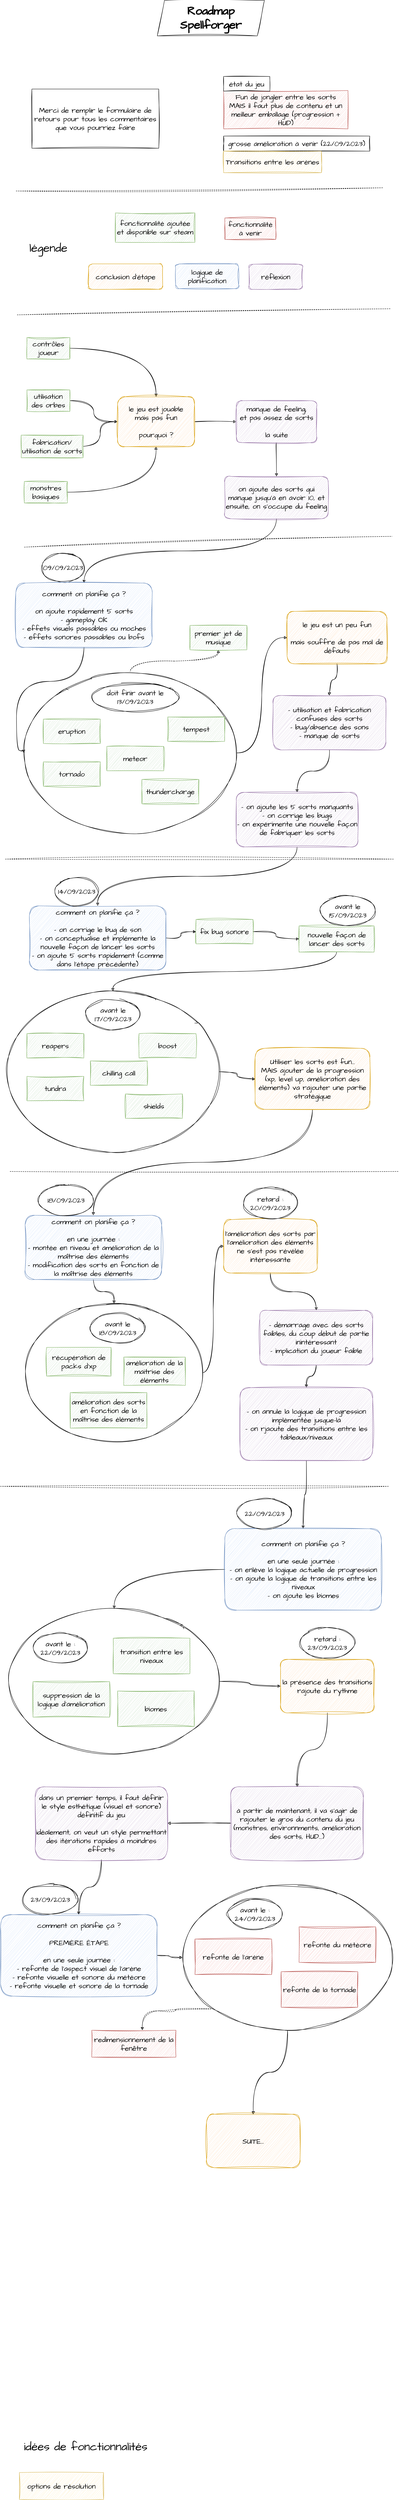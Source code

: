 <mxfile version="21.6.8" type="device">
  <diagram name="Page-1" id="iw9HBjLqABTfdSqXGwMk">
    <mxGraphModel dx="5110" dy="2993" grid="0" gridSize="10" guides="1" tooltips="1" connect="1" arrows="1" fold="1" page="1" pageScale="1" pageWidth="1169" pageHeight="827" background="none" math="0" shadow="0">
      <root>
        <mxCell id="0" />
        <mxCell id="1" parent="0" />
        <mxCell id="gGiwMx9QiMazWThnVali-4" style="edgeStyle=orthogonalEdgeStyle;sketch=1;hachureGap=4;jiggle=2;curveFitting=1;orthogonalLoop=1;jettySize=auto;html=1;fontFamily=Architects Daughter;fontSource=https%3A%2F%2Ffonts.googleapis.com%2Fcss%3Ffamily%3DArchitects%2BDaughter;fontSize=16;curved=1;" edge="1" parent="1" source="prTSOB0Ut9Qwy-XwtZUk-18" target="gGiwMx9QiMazWThnVali-2">
          <mxGeometry relative="1" as="geometry" />
        </mxCell>
        <mxCell id="prTSOB0Ut9Qwy-XwtZUk-18" value="" style="ellipse;whiteSpace=wrap;html=1;sketch=1;hachureGap=4;jiggle=2;curveFitting=1;fontFamily=Architects Daughter;fontSource=https%3A%2F%2Ffonts.googleapis.com%2Fcss%3Ffamily%3DArchitects%2BDaughter;fontSize=20;" parent="1" vertex="1">
          <mxGeometry x="49" y="4518" width="587" height="405" as="geometry" />
        </mxCell>
        <mxCell id="t03bDn6xGk0svH1o40CN-93" style="edgeStyle=orthogonalEdgeStyle;sketch=1;hachureGap=4;jiggle=2;curveFitting=1;orthogonalLoop=1;jettySize=auto;html=1;fontFamily=Architects Daughter;fontSource=https%3A%2F%2Ffonts.googleapis.com%2Fcss%3Ffamily%3DArchitects%2BDaughter;fontSize=16;curved=1;dashed=1;" parent="1" source="t03bDn6xGk0svH1o40CN-61" target="t03bDn6xGk0svH1o40CN-92" edge="1">
          <mxGeometry relative="1" as="geometry" />
        </mxCell>
        <mxCell id="4Mnw6en9qDmpaSsgo7LY-3" style="edgeStyle=orthogonalEdgeStyle;sketch=1;hachureGap=4;jiggle=2;curveFitting=1;orthogonalLoop=1;jettySize=auto;html=1;exitX=1;exitY=0.5;exitDx=0;exitDy=0;entryX=0;entryY=0.5;entryDx=0;entryDy=0;fontFamily=Architects Daughter;fontSource=https%3A%2F%2Ffonts.googleapis.com%2Fcss%3Ffamily%3DArchitects%2BDaughter;fontSize=16;curved=1;" parent="1" source="t03bDn6xGk0svH1o40CN-61" target="t03bDn6xGk0svH1o40CN-59" edge="1">
          <mxGeometry relative="1" as="geometry" />
        </mxCell>
        <mxCell id="t03bDn6xGk0svH1o40CN-61" value="" style="ellipse;whiteSpace=wrap;html=1;sketch=1;hachureGap=4;jiggle=2;curveFitting=1;fontFamily=Architects Daughter;fontSource=https%3A%2F%2Ffonts.googleapis.com%2Fcss%3Ffamily%3DArchitects%2BDaughter;fontSize=20;" parent="1" vertex="1">
          <mxGeometry x="90" y="1910" width="594" height="448" as="geometry" />
        </mxCell>
        <mxCell id="t03bDn6xGk0svH1o40CN-21" style="edgeStyle=orthogonalEdgeStyle;sketch=1;hachureGap=4;jiggle=2;curveFitting=1;orthogonalLoop=1;jettySize=auto;html=1;exitX=1;exitY=0.5;exitDx=0;exitDy=0;fontFamily=Architects Daughter;fontSource=https%3A%2F%2Ffonts.googleapis.com%2Fcss%3Ffamily%3DArchitects%2BDaughter;fontSize=16;curved=1;" parent="1" source="t03bDn6xGk0svH1o40CN-8" target="t03bDn6xGk0svH1o40CN-19" edge="1">
          <mxGeometry relative="1" as="geometry" />
        </mxCell>
        <mxCell id="t03bDn6xGk0svH1o40CN-8" value="contrôles joueur" style="rounded=0;whiteSpace=wrap;html=1;sketch=1;hachureGap=4;jiggle=2;curveFitting=1;fontFamily=Architects Daughter;fontSource=https%3A%2F%2Ffonts.googleapis.com%2Fcss%3Ffamily%3DArchitects%2BDaughter;fontSize=20;fillColor=#d5e8d4;strokeColor=#82b366;" parent="1" vertex="1">
          <mxGeometry x="99" y="977" width="120" height="60" as="geometry" />
        </mxCell>
        <mxCell id="t03bDn6xGk0svH1o40CN-20" style="edgeStyle=orthogonalEdgeStyle;sketch=1;hachureGap=4;jiggle=2;curveFitting=1;orthogonalLoop=1;jettySize=auto;html=1;exitX=1;exitY=0.5;exitDx=0;exitDy=0;fontFamily=Architects Daughter;fontSource=https%3A%2F%2Ffonts.googleapis.com%2Fcss%3Ffamily%3DArchitects%2BDaughter;fontSize=16;curved=1;" parent="1" source="t03bDn6xGk0svH1o40CN-9" target="t03bDn6xGk0svH1o40CN-19" edge="1">
          <mxGeometry relative="1" as="geometry" />
        </mxCell>
        <mxCell id="t03bDn6xGk0svH1o40CN-9" value="utilisation des orbes" style="rounded=0;whiteSpace=wrap;html=1;sketch=1;hachureGap=4;jiggle=2;curveFitting=1;fontFamily=Architects Daughter;fontSource=https%3A%2F%2Ffonts.googleapis.com%2Fcss%3Ffamily%3DArchitects%2BDaughter;fontSize=20;fillColor=#d5e8d4;strokeColor=#82b366;" parent="1" vertex="1">
          <mxGeometry x="99" y="1123" width="120" height="60" as="geometry" />
        </mxCell>
        <mxCell id="t03bDn6xGk0svH1o40CN-22" style="edgeStyle=orthogonalEdgeStyle;sketch=1;hachureGap=4;jiggle=2;curveFitting=1;orthogonalLoop=1;jettySize=auto;html=1;exitX=1;exitY=0.5;exitDx=0;exitDy=0;fontFamily=Architects Daughter;fontSource=https%3A%2F%2Ffonts.googleapis.com%2Fcss%3Ffamily%3DArchitects%2BDaughter;fontSize=16;curved=1;" parent="1" source="t03bDn6xGk0svH1o40CN-10" target="t03bDn6xGk0svH1o40CN-19" edge="1">
          <mxGeometry relative="1" as="geometry" />
        </mxCell>
        <mxCell id="t03bDn6xGk0svH1o40CN-10" value="fabrication/&lt;br&gt;utilisation de sorts" style="rounded=0;whiteSpace=wrap;html=1;sketch=1;hachureGap=4;jiggle=2;curveFitting=1;fontFamily=Architects Daughter;fontSource=https%3A%2F%2Ffonts.googleapis.com%2Fcss%3Ffamily%3DArchitects%2BDaughter;fontSize=20;fillColor=#d5e8d4;strokeColor=#82b366;" parent="1" vertex="1">
          <mxGeometry x="83" y="1249" width="173" height="63" as="geometry" />
        </mxCell>
        <mxCell id="t03bDn6xGk0svH1o40CN-23" style="edgeStyle=orthogonalEdgeStyle;sketch=1;hachureGap=4;jiggle=2;curveFitting=1;orthogonalLoop=1;jettySize=auto;html=1;exitX=1;exitY=0.5;exitDx=0;exitDy=0;fontFamily=Architects Daughter;fontSource=https%3A%2F%2Ffonts.googleapis.com%2Fcss%3Ffamily%3DArchitects%2BDaughter;fontSize=16;curved=1;" parent="1" source="t03bDn6xGk0svH1o40CN-11" target="t03bDn6xGk0svH1o40CN-19" edge="1">
          <mxGeometry relative="1" as="geometry" />
        </mxCell>
        <mxCell id="t03bDn6xGk0svH1o40CN-11" value="monstres basiques" style="rounded=0;whiteSpace=wrap;html=1;sketch=1;hachureGap=4;jiggle=2;curveFitting=1;fontFamily=Architects Daughter;fontSource=https%3A%2F%2Ffonts.googleapis.com%2Fcss%3Ffamily%3DArchitects%2BDaughter;fontSize=20;fillColor=#d5e8d4;strokeColor=#82b366;" parent="1" vertex="1">
          <mxGeometry x="92" y="1378" width="120" height="60" as="geometry" />
        </mxCell>
        <mxCell id="t03bDn6xGk0svH1o40CN-26" style="edgeStyle=orthogonalEdgeStyle;sketch=1;hachureGap=4;jiggle=2;curveFitting=1;orthogonalLoop=1;jettySize=auto;html=1;exitX=1;exitY=0.5;exitDx=0;exitDy=0;fontFamily=Architects Daughter;fontSource=https%3A%2F%2Ffonts.googleapis.com%2Fcss%3Ffamily%3DArchitects%2BDaughter;fontSize=16;curved=1;" parent="1" source="t03bDn6xGk0svH1o40CN-19" target="t03bDn6xGk0svH1o40CN-68" edge="1">
          <mxGeometry relative="1" as="geometry">
            <mxPoint x="660.0" y="1209.526" as="targetPoint" />
          </mxGeometry>
        </mxCell>
        <mxCell id="t03bDn6xGk0svH1o40CN-19" value="le jeu est jouable&lt;br&gt;mais pas fun&lt;br&gt;&lt;br&gt;pourquoi ?" style="rounded=1;whiteSpace=wrap;html=1;sketch=1;hachureGap=4;jiggle=2;curveFitting=1;fontFamily=Architects Daughter;fontSource=https%3A%2F%2Ffonts.googleapis.com%2Fcss%3Ffamily%3DArchitects%2BDaughter;fontSize=20;fillColor=#ffe6cc;strokeColor=#d79b00;" parent="1" vertex="1">
          <mxGeometry x="352" y="1142" width="215" height="139" as="geometry" />
        </mxCell>
        <mxCell id="t03bDn6xGk0svH1o40CN-29" style="edgeStyle=orthogonalEdgeStyle;sketch=1;hachureGap=4;jiggle=2;curveFitting=1;orthogonalLoop=1;jettySize=auto;html=1;fontFamily=Architects Daughter;fontSource=https%3A%2F%2Ffonts.googleapis.com%2Fcss%3Ffamily%3DArchitects%2BDaughter;fontSize=16;curved=1;" parent="1" source="t03bDn6xGk0svH1o40CN-68" target="t03bDn6xGk0svH1o40CN-73" edge="1">
          <mxGeometry relative="1" as="geometry">
            <mxPoint x="777.5" y="1271" as="sourcePoint" />
            <mxPoint x="795.5" y="1370" as="targetPoint" />
          </mxGeometry>
        </mxCell>
        <mxCell id="t03bDn6xGk0svH1o40CN-34" style="edgeStyle=orthogonalEdgeStyle;sketch=1;hachureGap=4;jiggle=2;curveFitting=1;orthogonalLoop=1;jettySize=auto;html=1;exitX=0.5;exitY=1;exitDx=0;exitDy=0;fontFamily=Architects Daughter;fontSource=https%3A%2F%2Ffonts.googleapis.com%2Fcss%3Ffamily%3DArchitects%2BDaughter;fontSize=16;curved=1;" parent="1" source="t03bDn6xGk0svH1o40CN-73" target="t03bDn6xGk0svH1o40CN-74" edge="1">
          <mxGeometry relative="1" as="geometry">
            <mxPoint x="795.5" y="1493" as="sourcePoint" />
            <mxPoint x="275" y="1648" as="targetPoint" />
          </mxGeometry>
        </mxCell>
        <mxCell id="t03bDn6xGk0svH1o40CN-31" value="Roadmap&lt;br style=&quot;font-size: 32px;&quot;&gt;Spellforger" style="shape=parallelogram;perimeter=parallelogramPerimeter;whiteSpace=wrap;html=1;fixedSize=1;sketch=1;hachureGap=4;jiggle=2;curveFitting=1;fontFamily=Architects Daughter;fontSource=https%3A%2F%2Ffonts.googleapis.com%2Fcss%3Ffamily%3DArchitects%2BDaughter;fontSize=32;fontStyle=1" parent="1" vertex="1">
          <mxGeometry x="463" y="38" width="299" height="99" as="geometry" />
        </mxCell>
        <mxCell id="t03bDn6xGk0svH1o40CN-32" value="" style="endArrow=none;dashed=1;html=1;rounded=0;sketch=1;hachureGap=4;jiggle=2;curveFitting=1;fontFamily=Architects Daughter;fontSource=https%3A%2F%2Ffonts.googleapis.com%2Fcss%3Ffamily%3DArchitects%2BDaughter;fontSize=16;" parent="1" edge="1">
          <mxGeometry width="50" height="50" relative="1" as="geometry">
            <mxPoint x="92" y="1561" as="sourcePoint" />
            <mxPoint x="1118" y="1531" as="targetPoint" />
          </mxGeometry>
        </mxCell>
        <mxCell id="t03bDn6xGk0svH1o40CN-35" value="meteor" style="rounded=0;whiteSpace=wrap;html=1;sketch=1;hachureGap=4;jiggle=2;curveFitting=1;fontFamily=Architects Daughter;fontSource=https%3A%2F%2Ffonts.googleapis.com%2Fcss%3Ffamily%3DArchitects%2BDaughter;fontSize=20;fillColor=#d5e8d4;strokeColor=#82b366;" parent="1" vertex="1">
          <mxGeometry x="322" y="2116" width="159" height="68" as="geometry" />
        </mxCell>
        <mxCell id="t03bDn6xGk0svH1o40CN-37" value="eruption" style="rounded=0;whiteSpace=wrap;html=1;sketch=1;hachureGap=4;jiggle=2;curveFitting=1;fontFamily=Architects Daughter;fontSource=https%3A%2F%2Ffonts.googleapis.com%2Fcss%3Ffamily%3DArchitects%2BDaughter;fontSize=20;fillColor=#d5e8d4;strokeColor=#82b366;" parent="1" vertex="1">
          <mxGeometry x="145" y="2040" width="159" height="68" as="geometry" />
        </mxCell>
        <mxCell id="t03bDn6xGk0svH1o40CN-42" value="tornado" style="rounded=0;whiteSpace=wrap;html=1;sketch=1;hachureGap=4;jiggle=2;curveFitting=1;fontFamily=Architects Daughter;fontSource=https%3A%2F%2Ffonts.googleapis.com%2Fcss%3Ffamily%3DArchitects%2BDaughter;fontSize=20;fillColor=#d5e8d4;strokeColor=#82b366;" parent="1" vertex="1">
          <mxGeometry x="145" y="2159" width="159" height="68" as="geometry" />
        </mxCell>
        <mxCell id="t03bDn6xGk0svH1o40CN-47" value="tempest" style="rounded=0;whiteSpace=wrap;html=1;sketch=1;hachureGap=4;jiggle=2;curveFitting=1;fontFamily=Architects Daughter;fontSource=https%3A%2F%2Ffonts.googleapis.com%2Fcss%3Ffamily%3DArchitects%2BDaughter;fontSize=20;fillColor=#d5e8d4;strokeColor=#82b366;" parent="1" vertex="1">
          <mxGeometry x="492" y="2034" width="159" height="68" as="geometry" />
        </mxCell>
        <mxCell id="t03bDn6xGk0svH1o40CN-50" value="thundercharge" style="rounded=0;whiteSpace=wrap;html=1;sketch=1;hachureGap=4;jiggle=2;curveFitting=1;fontFamily=Architects Daughter;fontSource=https%3A%2F%2Ffonts.googleapis.com%2Fcss%3Ffamily%3DArchitects%2BDaughter;fontSize=20;fillColor=#d5e8d4;strokeColor=#82b366;" parent="1" vertex="1">
          <mxGeometry x="420" y="2208" width="159" height="68" as="geometry" />
        </mxCell>
        <mxCell id="t03bDn6xGk0svH1o40CN-57" value="09/09/2023" style="ellipse;whiteSpace=wrap;html=1;sketch=1;hachureGap=4;jiggle=2;curveFitting=1;fontFamily=Architects Daughter;fontSource=https%3A%2F%2Ffonts.googleapis.com%2Fcss%3Ffamily%3DArchitects%2BDaughter;fontSize=20;" parent="1" vertex="1">
          <mxGeometry x="140" y="1578" width="120" height="80" as="geometry" />
        </mxCell>
        <mxCell id="t03bDn6xGk0svH1o40CN-58" value="doit finir avant le&lt;br&gt;13/09/2023" style="ellipse;whiteSpace=wrap;html=1;sketch=1;hachureGap=4;jiggle=2;curveFitting=1;fontFamily=Architects Daughter;fontSource=https%3A%2F%2Ffonts.googleapis.com%2Fcss%3Ffamily%3DArchitects%2BDaughter;fontSize=20;" parent="1" vertex="1">
          <mxGeometry x="280" y="1939" width="243" height="80" as="geometry" />
        </mxCell>
        <mxCell id="4Mnw6en9qDmpaSsgo7LY-2" style="edgeStyle=orthogonalEdgeStyle;sketch=1;hachureGap=4;jiggle=2;curveFitting=1;orthogonalLoop=1;jettySize=auto;html=1;exitX=0.5;exitY=1;exitDx=0;exitDy=0;fontFamily=Architects Daughter;fontSource=https%3A%2F%2Ffonts.googleapis.com%2Fcss%3Ffamily%3DArchitects%2BDaughter;fontSize=16;curved=1;" parent="1" source="t03bDn6xGk0svH1o40CN-59" target="4Mnw6en9qDmpaSsgo7LY-1" edge="1">
          <mxGeometry relative="1" as="geometry" />
        </mxCell>
        <mxCell id="t03bDn6xGk0svH1o40CN-59" value="le jeu est un peu fun&lt;br&gt;&lt;br&gt;mais souffre de pas mal de défauts" style="rounded=1;whiteSpace=wrap;html=1;sketch=1;hachureGap=4;jiggle=2;curveFitting=1;fontFamily=Architects Daughter;fontSource=https%3A%2F%2Ffonts.googleapis.com%2Fcss%3Ffamily%3DArchitects%2BDaughter;fontSize=20;fillColor=#ffe6cc;strokeColor=#d79b00;" parent="1" vertex="1">
          <mxGeometry x="825" y="1740" width="279" height="146" as="geometry" />
        </mxCell>
        <mxCell id="t03bDn6xGk0svH1o40CN-66" value="fonctionnalité ajoutée et disponible sur steam" style="rounded=0;whiteSpace=wrap;html=1;sketch=1;hachureGap=4;jiggle=2;curveFitting=1;fontFamily=Architects Daughter;fontSource=https%3A%2F%2Ffonts.googleapis.com%2Fcss%3Ffamily%3DArchitects%2BDaughter;fontSize=20;fillColor=#d5e8d4;strokeColor=#82b366;" parent="1" vertex="1">
          <mxGeometry x="346" y="630" width="222" height="82" as="geometry" />
        </mxCell>
        <mxCell id="t03bDn6xGk0svH1o40CN-67" value="fonctionnalité&lt;br&gt;à venir" style="rounded=0;whiteSpace=wrap;html=1;sketch=1;hachureGap=4;jiggle=2;curveFitting=1;fontFamily=Architects Daughter;fontSource=https%3A%2F%2Ffonts.googleapis.com%2Fcss%3Ffamily%3DArchitects%2BDaughter;fontSize=20;fillColor=#f8cecc;strokeColor=#b85450;" parent="1" vertex="1">
          <mxGeometry x="651.5" y="644" width="142" height="60" as="geometry" />
        </mxCell>
        <mxCell id="t03bDn6xGk0svH1o40CN-68" value="manque de feeling,&lt;br&gt;et pas assez de sorts&lt;br&gt;&lt;br&gt;la suite" style="rounded=1;whiteSpace=wrap;html=1;sketch=1;hachureGap=4;jiggle=2;curveFitting=1;fontFamily=Architects Daughter;fontSource=https%3A%2F%2Ffonts.googleapis.com%2Fcss%3Ffamily%3DArchitects%2BDaughter;fontSize=20;fillColor=#e1d5e7;strokeColor=#9673a6;" parent="1" vertex="1">
          <mxGeometry x="683.5" y="1153" width="224" height="117" as="geometry" />
        </mxCell>
        <mxCell id="t03bDn6xGk0svH1o40CN-73" value="on ajoute des sorts qui manque jusqu&#39;à en avoir 10, et ensuite, on s&#39;occupe du feeling" style="rounded=1;whiteSpace=wrap;html=1;sketch=1;hachureGap=4;jiggle=2;curveFitting=1;fontFamily=Architects Daughter;fontSource=https%3A%2F%2Ffonts.googleapis.com%2Fcss%3Ffamily%3DArchitects%2BDaughter;fontSize=20;fillColor=#e1d5e7;strokeColor=#9673a6;" parent="1" vertex="1">
          <mxGeometry x="651" y="1364" width="289" height="118" as="geometry" />
        </mxCell>
        <mxCell id="t03bDn6xGk0svH1o40CN-81" style="edgeStyle=orthogonalEdgeStyle;sketch=1;hachureGap=4;jiggle=2;curveFitting=1;orthogonalLoop=1;jettySize=auto;html=1;entryX=0;entryY=0.5;entryDx=0;entryDy=0;fontFamily=Architects Daughter;fontSource=https%3A%2F%2Ffonts.googleapis.com%2Fcss%3Ffamily%3DArchitects%2BDaughter;fontSize=16;curved=1;" parent="1" source="t03bDn6xGk0svH1o40CN-74" target="t03bDn6xGk0svH1o40CN-61" edge="1">
          <mxGeometry relative="1" as="geometry">
            <Array as="points">
              <mxPoint x="259" y="1935" />
              <mxPoint x="70" y="1935" />
              <mxPoint x="70" y="2128" />
              <mxPoint x="90" y="2128" />
            </Array>
          </mxGeometry>
        </mxCell>
        <mxCell id="t03bDn6xGk0svH1o40CN-74" value="comment on planifie ça ?&lt;br&gt;&lt;br&gt;on ajoute rapidement 5 sorts&lt;br&gt;- gameplay OK&lt;br&gt;- effets visuels passables ou moches&lt;br&gt;- effets sonores passables ou bofs" style="rounded=1;whiteSpace=wrap;html=1;sketch=1;hachureGap=4;jiggle=2;curveFitting=1;fontFamily=Architects Daughter;fontSource=https%3A%2F%2Ffonts.googleapis.com%2Fcss%3Ffamily%3DArchitects%2BDaughter;fontSize=20;fillColor=#dae8fc;strokeColor=#6c8ebf;" parent="1" vertex="1">
          <mxGeometry x="68" y="1661" width="381" height="179" as="geometry" />
        </mxCell>
        <mxCell id="t03bDn6xGk0svH1o40CN-77" value="conclusion d&#39;étape" style="rounded=1;whiteSpace=wrap;html=1;sketch=1;hachureGap=4;jiggle=2;curveFitting=1;fontFamily=Architects Daughter;fontSource=https%3A%2F%2Ffonts.googleapis.com%2Fcss%3Ffamily%3DArchitects%2BDaughter;fontSize=20;fillColor=#ffe6cc;strokeColor=#d79b00;" parent="1" vertex="1">
          <mxGeometry x="271" y="772" width="207" height="71" as="geometry" />
        </mxCell>
        <mxCell id="t03bDn6xGk0svH1o40CN-78" value="logique de planification" style="rounded=1;whiteSpace=wrap;html=1;sketch=1;hachureGap=4;jiggle=2;curveFitting=1;fontFamily=Architects Daughter;fontSource=https%3A%2F%2Ffonts.googleapis.com%2Fcss%3Ffamily%3DArchitects%2BDaughter;fontSize=20;fillColor=#dae8fc;strokeColor=#6c8ebf;" parent="1" vertex="1">
          <mxGeometry x="514" y="772" width="176" height="69" as="geometry" />
        </mxCell>
        <mxCell id="t03bDn6xGk0svH1o40CN-83" value="réflexion" style="rounded=1;whiteSpace=wrap;html=1;sketch=1;hachureGap=4;jiggle=2;curveFitting=1;fontFamily=Architects Daughter;fontSource=https%3A%2F%2Ffonts.googleapis.com%2Fcss%3Ffamily%3DArchitects%2BDaughter;fontSize=20;fillColor=#e1d5e7;strokeColor=#9673a6;" parent="1" vertex="1">
          <mxGeometry x="719" y="773" width="149" height="70" as="geometry" />
        </mxCell>
        <mxCell id="t03bDn6xGk0svH1o40CN-84" value="" style="endArrow=none;dashed=1;html=1;rounded=0;sketch=1;hachureGap=4;jiggle=2;curveFitting=1;fontFamily=Architects Daughter;fontSource=https%3A%2F%2Ffonts.googleapis.com%2Fcss%3Ffamily%3DArchitects%2BDaughter;fontSize=16;" parent="1" edge="1">
          <mxGeometry width="50" height="50" relative="1" as="geometry">
            <mxPoint x="69" y="569" as="sourcePoint" />
            <mxPoint x="1094" y="560" as="targetPoint" />
          </mxGeometry>
        </mxCell>
        <mxCell id="t03bDn6xGk0svH1o40CN-85" value="" style="endArrow=none;dashed=1;html=1;rounded=0;sketch=1;hachureGap=4;jiggle=2;curveFitting=1;fontFamily=Architects Daughter;fontSource=https%3A%2F%2Ffonts.googleapis.com%2Fcss%3Ffamily%3DArchitects%2BDaughter;fontSize=16;" parent="1" edge="1">
          <mxGeometry width="50" height="50" relative="1" as="geometry">
            <mxPoint x="39" y="2430" as="sourcePoint" />
            <mxPoint x="1122" y="2430" as="targetPoint" />
          </mxGeometry>
        </mxCell>
        <mxCell id="t03bDn6xGk0svH1o40CN-86" value="" style="endArrow=none;dashed=1;html=1;rounded=0;sketch=1;hachureGap=4;jiggle=2;curveFitting=1;fontFamily=Architects Daughter;fontSource=https%3A%2F%2Ffonts.googleapis.com%2Fcss%3Ffamily%3DArchitects%2BDaughter;fontSize=16;" parent="1" edge="1">
          <mxGeometry width="50" height="50" relative="1" as="geometry">
            <mxPoint x="72" y="914" as="sourcePoint" />
            <mxPoint x="1114" y="897" as="targetPoint" />
          </mxGeometry>
        </mxCell>
        <mxCell id="t03bDn6xGk0svH1o40CN-92" value="premier jet de musique" style="rounded=0;whiteSpace=wrap;html=1;sketch=1;hachureGap=4;jiggle=2;curveFitting=1;fontFamily=Architects Daughter;fontSource=https%3A%2F%2Ffonts.googleapis.com%2Fcss%3Ffamily%3DArchitects%2BDaughter;fontSize=20;fillColor=#d5e8d4;strokeColor=#82b366;" parent="1" vertex="1">
          <mxGeometry x="554" y="1779" width="159" height="68" as="geometry" />
        </mxCell>
        <mxCell id="t03bDn6xGk0svH1o40CN-96" value="Fun de jongler entre les sorts&lt;br&gt;MAIS il faut plus de contenu et un meilleur emballage (progression + HUD)" style="rounded=0;whiteSpace=wrap;html=1;sketch=1;hachureGap=4;jiggle=2;curveFitting=1;fontFamily=Architects Daughter;fontSource=https%3A%2F%2Ffonts.googleapis.com%2Fcss%3Ffamily%3DArchitects%2BDaughter;fontSize=20;fillColor=#f8cecc;strokeColor=#b85450;" parent="1" vertex="1">
          <mxGeometry x="648" y="289" width="347" height="107" as="geometry" />
        </mxCell>
        <mxCell id="t03bDn6xGk0svH1o40CN-97" value="état du jeu" style="rounded=0;whiteSpace=wrap;html=1;sketch=1;hachureGap=4;jiggle=2;curveFitting=1;fontFamily=Architects Daughter;fontSource=https%3A%2F%2Ffonts.googleapis.com%2Fcss%3Ffamily%3DArchitects%2BDaughter;fontSize=20;" parent="1" vertex="1">
          <mxGeometry x="648" y="250" width="129" height="41" as="geometry" />
        </mxCell>
        <mxCell id="t03bDn6xGk0svH1o40CN-98" value="grosse amélioration à venir (22/09/2023)" style="rounded=0;whiteSpace=wrap;html=1;sketch=1;hachureGap=4;jiggle=2;curveFitting=1;fontFamily=Architects Daughter;fontSource=https%3A%2F%2Ffonts.googleapis.com%2Fcss%3Ffamily%3DArchitects%2BDaughter;fontSize=20;" parent="1" vertex="1">
          <mxGeometry x="648" y="416" width="408" height="42" as="geometry" />
        </mxCell>
        <mxCell id="t03bDn6xGk0svH1o40CN-100" value="Transitions entre les arènes" style="rounded=0;whiteSpace=wrap;html=1;sketch=1;hachureGap=4;jiggle=2;curveFitting=1;fontFamily=Architects Daughter;fontSource=https%3A%2F%2Ffonts.googleapis.com%2Fcss%3Ffamily%3DArchitects%2BDaughter;fontSize=20;fillColor=#fff2cc;strokeColor=#d6b656;" parent="1" vertex="1">
          <mxGeometry x="648" y="458" width="273" height="60" as="geometry" />
        </mxCell>
        <mxCell id="t03bDn6xGk0svH1o40CN-102" value="options de résolution" style="rounded=0;whiteSpace=wrap;html=1;sketch=1;hachureGap=4;jiggle=2;curveFitting=1;fontFamily=Architects Daughter;fontSource=https%3A%2F%2Ffonts.googleapis.com%2Fcss%3Ffamily%3DArchitects%2BDaughter;fontSize=20;fillColor=#fff2cc;strokeColor=#d6b656;" parent="1" vertex="1">
          <mxGeometry x="78" y="6924" width="235" height="75" as="geometry" />
        </mxCell>
        <mxCell id="t03bDn6xGk0svH1o40CN-104" value="légende" style="text;html=1;strokeColor=none;fillColor=none;align=center;verticalAlign=middle;whiteSpace=wrap;rounded=0;fontSize=32;fontFamily=Architects Daughter;" parent="1" vertex="1">
          <mxGeometry x="129" y="714" width="60" height="30" as="geometry" />
        </mxCell>
        <mxCell id="t03bDn6xGk0svH1o40CN-107" value="idées de fonctionnalités" style="text;html=1;strokeColor=none;fillColor=none;align=center;verticalAlign=middle;whiteSpace=wrap;rounded=0;fontSize=32;fontFamily=Architects Daughter;" parent="1" vertex="1">
          <mxGeometry x="73" y="6819" width="380" height="67" as="geometry" />
        </mxCell>
        <mxCell id="H5vm-Po7Uamn4ExQWBYj-1" value="Merci de remplir le formulaire de retours pour tous les commentaires que vous pourriez faire" style="rounded=0;whiteSpace=wrap;html=1;sketch=1;hachureGap=4;jiggle=2;curveFitting=1;fontFamily=Architects Daughter;fontSource=https%3A%2F%2Ffonts.googleapis.com%2Fcss%3Ffamily%3DArchitects%2BDaughter;fontSize=20;" parent="1" vertex="1">
          <mxGeometry x="113" y="285" width="354" height="165" as="geometry" />
        </mxCell>
        <mxCell id="H5vm-Po7Uamn4ExQWBYj-3" value="redimensionnement de la fenêtre" style="rounded=0;whiteSpace=wrap;html=1;sketch=1;hachureGap=4;jiggle=2;curveFitting=1;fontFamily=Architects Daughter;fontSource=https%3A%2F%2Ffonts.googleapis.com%2Fcss%3Ffamily%3DArchitects%2BDaughter;fontSize=20;fillColor=#f8cecc;strokeColor=#b85450;" parent="1" vertex="1">
          <mxGeometry x="280" y="5692" width="235" height="75" as="geometry" />
        </mxCell>
        <mxCell id="4Mnw6en9qDmpaSsgo7LY-7" style="edgeStyle=orthogonalEdgeStyle;sketch=1;hachureGap=4;jiggle=2;curveFitting=1;orthogonalLoop=1;jettySize=auto;html=1;exitX=0.5;exitY=1;exitDx=0;exitDy=0;fontFamily=Architects Daughter;fontSource=https%3A%2F%2Ffonts.googleapis.com%2Fcss%3Ffamily%3DArchitects%2BDaughter;fontSize=16;curved=1;" parent="1" source="4Mnw6en9qDmpaSsgo7LY-1" target="4Mnw6en9qDmpaSsgo7LY-6" edge="1">
          <mxGeometry relative="1" as="geometry" />
        </mxCell>
        <mxCell id="4Mnw6en9qDmpaSsgo7LY-1" value="- utilisation et fabrication confuses des sorts&lt;br&gt;- bug/absence des sons&lt;br&gt;- manque de sorts" style="rounded=1;whiteSpace=wrap;html=1;sketch=1;hachureGap=4;jiggle=2;curveFitting=1;fontFamily=Architects Daughter;fontSource=https%3A%2F%2Ffonts.googleapis.com%2Fcss%3Ffamily%3DArchitects%2BDaughter;fontSize=20;fillColor=#e1d5e7;strokeColor=#9673a6;" parent="1" vertex="1">
          <mxGeometry x="786" y="1974" width="315" height="152" as="geometry" />
        </mxCell>
        <mxCell id="4Mnw6en9qDmpaSsgo7LY-15" style="edgeStyle=orthogonalEdgeStyle;sketch=1;hachureGap=4;jiggle=2;curveFitting=1;orthogonalLoop=1;jettySize=auto;html=1;exitX=1;exitY=0.5;exitDx=0;exitDy=0;fontFamily=Architects Daughter;fontSource=https%3A%2F%2Ffonts.googleapis.com%2Fcss%3Ffamily%3DArchitects%2BDaughter;fontSize=16;curved=1;" parent="1" source="4Mnw6en9qDmpaSsgo7LY-4" target="4Mnw6en9qDmpaSsgo7LY-10" edge="1">
          <mxGeometry relative="1" as="geometry" />
        </mxCell>
        <mxCell id="4Mnw6en9qDmpaSsgo7LY-4" value="comment on planifie ça ?&lt;br&gt;&lt;br&gt;- on corrige le bug de son&lt;br&gt;- on conceptualise et implémente la nouvelle façon de lancer les sorts&lt;br&gt;- on ajoute 5 sorts rapidement (comme dans l&#39;étape précédente)" style="rounded=1;whiteSpace=wrap;html=1;sketch=1;hachureGap=4;jiggle=2;curveFitting=1;fontFamily=Architects Daughter;fontSource=https%3A%2F%2Ffonts.googleapis.com%2Fcss%3Ffamily%3DArchitects%2BDaughter;fontSize=20;fillColor=#dae8fc;strokeColor=#6c8ebf;" parent="1" vertex="1">
          <mxGeometry x="106" y="2560" width="381" height="179" as="geometry" />
        </mxCell>
        <mxCell id="4Mnw6en9qDmpaSsgo7LY-8" style="edgeStyle=orthogonalEdgeStyle;sketch=1;hachureGap=4;jiggle=2;curveFitting=1;orthogonalLoop=1;jettySize=auto;html=1;exitX=0.5;exitY=1;exitDx=0;exitDy=0;fontFamily=Architects Daughter;fontSource=https%3A%2F%2Ffonts.googleapis.com%2Fcss%3Ffamily%3DArchitects%2BDaughter;fontSize=16;curved=1;" parent="1" source="4Mnw6en9qDmpaSsgo7LY-6" target="4Mnw6en9qDmpaSsgo7LY-4" edge="1">
          <mxGeometry relative="1" as="geometry" />
        </mxCell>
        <mxCell id="4Mnw6en9qDmpaSsgo7LY-6" value="- on ajoute les 5 sorts manquants&lt;br&gt;- on corrige les bugs&lt;br&gt;- on expérimente une nouvelle façon de fabriquer les sorts" style="rounded=1;whiteSpace=wrap;html=1;sketch=1;hachureGap=4;jiggle=2;curveFitting=1;fontFamily=Architects Daughter;fontSource=https%3A%2F%2Ffonts.googleapis.com%2Fcss%3Ffamily%3DArchitects%2BDaughter;fontSize=20;fillColor=#e1d5e7;strokeColor=#9673a6;" parent="1" vertex="1">
          <mxGeometry x="683.5" y="2244" width="339" height="152" as="geometry" />
        </mxCell>
        <mxCell id="4Mnw6en9qDmpaSsgo7LY-9" value="14/09/2023" style="ellipse;whiteSpace=wrap;html=1;sketch=1;hachureGap=4;jiggle=2;curveFitting=1;fontFamily=Architects Daughter;fontSource=https%3A%2F%2Ffonts.googleapis.com%2Fcss%3Ffamily%3DArchitects%2BDaughter;fontSize=20;" parent="1" vertex="1">
          <mxGeometry x="178" y="2480" width="120" height="80" as="geometry" />
        </mxCell>
        <mxCell id="4Mnw6en9qDmpaSsgo7LY-13" style="edgeStyle=orthogonalEdgeStyle;sketch=1;hachureGap=4;jiggle=2;curveFitting=1;orthogonalLoop=1;jettySize=auto;html=1;exitX=1;exitY=0.5;exitDx=0;exitDy=0;fontFamily=Architects Daughter;fontSource=https%3A%2F%2Ffonts.googleapis.com%2Fcss%3Ffamily%3DArchitects%2BDaughter;fontSize=16;curved=1;" parent="1" source="4Mnw6en9qDmpaSsgo7LY-10" target="4Mnw6en9qDmpaSsgo7LY-12" edge="1">
          <mxGeometry relative="1" as="geometry" />
        </mxCell>
        <mxCell id="4Mnw6en9qDmpaSsgo7LY-10" value="fix bug sonore" style="rounded=0;whiteSpace=wrap;html=1;sketch=1;hachureGap=4;jiggle=2;curveFitting=1;fontFamily=Architects Daughter;fontSource=https%3A%2F%2Ffonts.googleapis.com%2Fcss%3Ffamily%3DArchitects%2BDaughter;fontSize=20;fillColor=#d5e8d4;strokeColor=#82b366;" parent="1" vertex="1">
          <mxGeometry x="571" y="2598" width="159" height="68" as="geometry" />
        </mxCell>
        <mxCell id="4Mnw6en9qDmpaSsgo7LY-23" style="edgeStyle=orthogonalEdgeStyle;sketch=1;hachureGap=4;jiggle=2;curveFitting=1;orthogonalLoop=1;jettySize=auto;html=1;exitX=0.5;exitY=1;exitDx=0;exitDy=0;entryX=0.5;entryY=0;entryDx=0;entryDy=0;fontFamily=Architects Daughter;fontSource=https%3A%2F%2Ffonts.googleapis.com%2Fcss%3Ffamily%3DArchitects%2BDaughter;fontSize=16;curved=1;" parent="1" source="4Mnw6en9qDmpaSsgo7LY-12" target="4Mnw6en9qDmpaSsgo7LY-16" edge="1">
          <mxGeometry relative="1" as="geometry" />
        </mxCell>
        <mxCell id="4Mnw6en9qDmpaSsgo7LY-12" value="nouvelle façon de lancer des sorts" style="rounded=0;whiteSpace=wrap;html=1;sketch=1;hachureGap=4;jiggle=2;curveFitting=1;fontFamily=Architects Daughter;fontSource=https%3A%2F%2Ffonts.googleapis.com%2Fcss%3Ffamily%3DArchitects%2BDaughter;fontSize=20;fillColor=#d5e8d4;strokeColor=#82b366;" parent="1" vertex="1">
          <mxGeometry x="858.5" y="2616" width="209.5" height="73" as="geometry" />
        </mxCell>
        <mxCell id="4Mnw6en9qDmpaSsgo7LY-14" value="avant le&lt;br&gt;15/09/2023" style="ellipse;whiteSpace=wrap;html=1;sketch=1;hachureGap=4;jiggle=2;curveFitting=1;fontFamily=Architects Daughter;fontSource=https%3A%2F%2Ffonts.googleapis.com%2Fcss%3Ffamily%3DArchitects%2BDaughter;fontSize=20;" parent="1" vertex="1">
          <mxGeometry x="918" y="2531" width="152.5" height="85" as="geometry" />
        </mxCell>
        <mxCell id="4Mnw6en9qDmpaSsgo7LY-25" style="edgeStyle=orthogonalEdgeStyle;sketch=1;hachureGap=4;jiggle=2;curveFitting=1;orthogonalLoop=1;jettySize=auto;html=1;exitX=1;exitY=0.5;exitDx=0;exitDy=0;fontFamily=Architects Daughter;fontSource=https%3A%2F%2Ffonts.googleapis.com%2Fcss%3Ffamily%3DArchitects%2BDaughter;fontSize=16;curved=1;" parent="1" source="4Mnw6en9qDmpaSsgo7LY-16" target="4Mnw6en9qDmpaSsgo7LY-24" edge="1">
          <mxGeometry relative="1" as="geometry" />
        </mxCell>
        <mxCell id="4Mnw6en9qDmpaSsgo7LY-16" value="" style="ellipse;whiteSpace=wrap;html=1;sketch=1;hachureGap=4;jiggle=2;curveFitting=1;fontFamily=Architects Daughter;fontSource=https%3A%2F%2Ffonts.googleapis.com%2Fcss%3Ffamily%3DArchitects%2BDaughter;fontSize=20;" parent="1" vertex="1">
          <mxGeometry x="42" y="2798" width="594" height="448" as="geometry" />
        </mxCell>
        <mxCell id="4Mnw6en9qDmpaSsgo7LY-17" value="chilling call" style="rounded=0;whiteSpace=wrap;html=1;sketch=1;hachureGap=4;jiggle=2;curveFitting=1;fontFamily=Architects Daughter;fontSource=https%3A%2F%2Ffonts.googleapis.com%2Fcss%3Ffamily%3DArchitects%2BDaughter;fontSize=20;fillColor=#d5e8d4;strokeColor=#82b366;" parent="1" vertex="1">
          <mxGeometry x="276" y="2992" width="159" height="68" as="geometry" />
        </mxCell>
        <mxCell id="4Mnw6en9qDmpaSsgo7LY-18" value="reapers" style="rounded=0;whiteSpace=wrap;html=1;sketch=1;hachureGap=4;jiggle=2;curveFitting=1;fontFamily=Architects Daughter;fontSource=https%3A%2F%2Ffonts.googleapis.com%2Fcss%3Ffamily%3DArchitects%2BDaughter;fontSize=20;fillColor=#d5e8d4;strokeColor=#82b366;" parent="1" vertex="1">
          <mxGeometry x="99" y="2916" width="159" height="68" as="geometry" />
        </mxCell>
        <mxCell id="4Mnw6en9qDmpaSsgo7LY-19" value="tundra" style="rounded=0;whiteSpace=wrap;html=1;sketch=1;hachureGap=4;jiggle=2;curveFitting=1;fontFamily=Architects Daughter;fontSource=https%3A%2F%2Ffonts.googleapis.com%2Fcss%3Ffamily%3DArchitects%2BDaughter;fontSize=20;fillColor=#d5e8d4;strokeColor=#82b366;" parent="1" vertex="1">
          <mxGeometry x="99" y="3035" width="159" height="68" as="geometry" />
        </mxCell>
        <mxCell id="4Mnw6en9qDmpaSsgo7LY-20" value="boost" style="rounded=0;whiteSpace=wrap;html=1;sketch=1;hachureGap=4;jiggle=2;curveFitting=1;fontFamily=Architects Daughter;fontSource=https%3A%2F%2Ffonts.googleapis.com%2Fcss%3Ffamily%3DArchitects%2BDaughter;fontSize=20;fillColor=#d5e8d4;strokeColor=#82b366;" parent="1" vertex="1">
          <mxGeometry x="412" y="2916" width="159" height="68" as="geometry" />
        </mxCell>
        <mxCell id="4Mnw6en9qDmpaSsgo7LY-21" value="shields" style="rounded=0;whiteSpace=wrap;html=1;sketch=1;hachureGap=4;jiggle=2;curveFitting=1;fontFamily=Architects Daughter;fontSource=https%3A%2F%2Ffonts.googleapis.com%2Fcss%3Ffamily%3DArchitects%2BDaughter;fontSize=20;fillColor=#d5e8d4;strokeColor=#82b366;" parent="1" vertex="1">
          <mxGeometry x="374" y="3084" width="159" height="68" as="geometry" />
        </mxCell>
        <mxCell id="4Mnw6en9qDmpaSsgo7LY-22" value="avant le&lt;br&gt;17/09/2023" style="ellipse;whiteSpace=wrap;html=1;sketch=1;hachureGap=4;jiggle=2;curveFitting=1;fontFamily=Architects Daughter;fontSource=https%3A%2F%2Ffonts.googleapis.com%2Fcss%3Ffamily%3DArchitects%2BDaughter;fontSize=20;" parent="1" vertex="1">
          <mxGeometry x="262.75" y="2820" width="152.5" height="85" as="geometry" />
        </mxCell>
        <mxCell id="SIEdCO1Ocyxo4KmFRoIF-12" style="edgeStyle=orthogonalEdgeStyle;sketch=1;hachureGap=4;jiggle=2;curveFitting=1;orthogonalLoop=1;jettySize=auto;html=1;exitX=0.5;exitY=1;exitDx=0;exitDy=0;fontFamily=Architects Daughter;fontSource=https%3A%2F%2Ffonts.googleapis.com%2Fcss%3Ffamily%3DArchitects%2BDaughter;fontSize=16;curved=1;" parent="1" source="4Mnw6en9qDmpaSsgo7LY-24" target="SIEdCO1Ocyxo4KmFRoIF-11" edge="1">
          <mxGeometry relative="1" as="geometry" />
        </mxCell>
        <mxCell id="4Mnw6en9qDmpaSsgo7LY-24" value="Utiliser les sorts est fun...&lt;br&gt;MAIS ajouter de la progression (xp, level up, amélioration des éléments) va rajouter une partie stratégique" style="rounded=1;whiteSpace=wrap;html=1;sketch=1;hachureGap=4;jiggle=2;curveFitting=1;fontFamily=Architects Daughter;fontSource=https%3A%2F%2Ffonts.googleapis.com%2Fcss%3Ffamily%3DArchitects%2BDaughter;fontSize=20;fillColor=#ffe6cc;strokeColor=#d79b00;" parent="1" vertex="1">
          <mxGeometry x="736" y="2957" width="320" height="170" as="geometry" />
        </mxCell>
        <mxCell id="prTSOB0Ut9Qwy-XwtZUk-4" style="edgeStyle=orthogonalEdgeStyle;sketch=1;hachureGap=4;jiggle=2;curveFitting=1;orthogonalLoop=1;jettySize=auto;html=1;entryX=0;entryY=0.5;entryDx=0;entryDy=0;fontFamily=Architects Daughter;fontSource=https%3A%2F%2Ffonts.googleapis.com%2Fcss%3Ffamily%3DArchitects%2BDaughter;fontSize=16;curved=1;" parent="1" source="SIEdCO1Ocyxo4KmFRoIF-1" target="SIEdCO1Ocyxo4KmFRoIF-6" edge="1">
          <mxGeometry relative="1" as="geometry" />
        </mxCell>
        <mxCell id="SIEdCO1Ocyxo4KmFRoIF-1" value="" style="ellipse;whiteSpace=wrap;html=1;sketch=1;hachureGap=4;jiggle=2;curveFitting=1;fontFamily=Architects Daughter;fontSource=https%3A%2F%2Ffonts.googleapis.com%2Fcss%3Ffamily%3DArchitects%2BDaughter;fontSize=20;" parent="1" vertex="1">
          <mxGeometry x="94" y="3668" width="496" height="385" as="geometry" />
        </mxCell>
        <mxCell id="SIEdCO1Ocyxo4KmFRoIF-3" value="avant le&lt;br&gt;18/09/2023" style="ellipse;whiteSpace=wrap;html=1;sketch=1;hachureGap=4;jiggle=2;curveFitting=1;fontFamily=Architects Daughter;fontSource=https%3A%2F%2Ffonts.googleapis.com%2Fcss%3Ffamily%3DArchitects%2BDaughter;fontSize=20;" parent="1" vertex="1">
          <mxGeometry x="276" y="3694" width="152.5" height="85" as="geometry" />
        </mxCell>
        <mxCell id="SIEdCO1Ocyxo4KmFRoIF-4" value="récupération de packs d&#39;xp" style="rounded=0;whiteSpace=wrap;html=1;sketch=1;hachureGap=4;jiggle=2;curveFitting=1;fontFamily=Architects Daughter;fontSource=https%3A%2F%2Ffonts.googleapis.com%2Fcss%3Ffamily%3DArchitects%2BDaughter;fontSize=20;fillColor=#d5e8d4;strokeColor=#82b366;" parent="1" vertex="1">
          <mxGeometry x="154" y="3790" width="180" height="80" as="geometry" />
        </mxCell>
        <mxCell id="SIEdCO1Ocyxo4KmFRoIF-5" value="amélioration de la maitrise des éléments" style="rounded=0;whiteSpace=wrap;html=1;sketch=1;hachureGap=4;jiggle=2;curveFitting=1;fontFamily=Architects Daughter;fontSource=https%3A%2F%2Ffonts.googleapis.com%2Fcss%3Ffamily%3DArchitects%2BDaughter;fontSize=20;fillColor=#d5e8d4;strokeColor=#82b366;" parent="1" vertex="1">
          <mxGeometry x="369.25" y="3817" width="172" height="79" as="geometry" />
        </mxCell>
        <mxCell id="prTSOB0Ut9Qwy-XwtZUk-3" style="edgeStyle=orthogonalEdgeStyle;sketch=1;hachureGap=4;jiggle=2;curveFitting=1;orthogonalLoop=1;jettySize=auto;html=1;fontFamily=Architects Daughter;fontSource=https%3A%2F%2Ffonts.googleapis.com%2Fcss%3Ffamily%3DArchitects%2BDaughter;fontSize=16;curved=1;" parent="1" source="SIEdCO1Ocyxo4KmFRoIF-6" target="prTSOB0Ut9Qwy-XwtZUk-2" edge="1">
          <mxGeometry relative="1" as="geometry" />
        </mxCell>
        <mxCell id="SIEdCO1Ocyxo4KmFRoIF-6" value="l&#39;amélioration des sorts par l&#39;amélioration des éléments ne s&#39;est pas révélée intéressante" style="rounded=1;whiteSpace=wrap;html=1;sketch=1;hachureGap=4;jiggle=2;curveFitting=1;fontFamily=Architects Daughter;fontSource=https%3A%2F%2Ffonts.googleapis.com%2Fcss%3Ffamily%3DArchitects%2BDaughter;fontSize=20;fillColor=#ffe6cc;strokeColor=#d79b00;" parent="1" vertex="1">
          <mxGeometry x="648" y="3434" width="261" height="149" as="geometry" />
        </mxCell>
        <mxCell id="SIEdCO1Ocyxo4KmFRoIF-13" style="edgeStyle=orthogonalEdgeStyle;sketch=1;hachureGap=4;jiggle=2;curveFitting=1;orthogonalLoop=1;jettySize=auto;html=1;exitX=0.5;exitY=1;exitDx=0;exitDy=0;fontFamily=Architects Daughter;fontSource=https%3A%2F%2Ffonts.googleapis.com%2Fcss%3Ffamily%3DArchitects%2BDaughter;fontSize=16;curved=1;" parent="1" source="SIEdCO1Ocyxo4KmFRoIF-11" target="SIEdCO1Ocyxo4KmFRoIF-1" edge="1">
          <mxGeometry relative="1" as="geometry" />
        </mxCell>
        <mxCell id="SIEdCO1Ocyxo4KmFRoIF-11" value="comment on planifie ça ?&lt;br&gt;&lt;br&gt;en une journée :&lt;br&gt;- montée en niveau et amélioration de la maîtrise des éléments&lt;br&gt;- modification des sorts en fonction de la maîtrise des éléments" style="rounded=1;whiteSpace=wrap;html=1;sketch=1;hachureGap=4;jiggle=2;curveFitting=1;fontFamily=Architects Daughter;fontSource=https%3A%2F%2Ffonts.googleapis.com%2Fcss%3Ffamily%3DArchitects%2BDaughter;fontSize=20;fillColor=#dae8fc;strokeColor=#6c8ebf;" parent="1" vertex="1">
          <mxGeometry x="94" y="3422" width="381" height="179" as="geometry" />
        </mxCell>
        <mxCell id="SIEdCO1Ocyxo4KmFRoIF-14" value="amélioration des sorts en fonction de la maîtrise des éléments" style="rounded=0;whiteSpace=wrap;html=1;sketch=1;hachureGap=4;jiggle=2;curveFitting=1;fontFamily=Architects Daughter;fontSource=https%3A%2F%2Ffonts.googleapis.com%2Fcss%3Ffamily%3DArchitects%2BDaughter;fontSize=20;fillColor=#d5e8d4;strokeColor=#82b366;" parent="1" vertex="1">
          <mxGeometry x="220" y="3916" width="214" height="99" as="geometry" />
        </mxCell>
        <mxCell id="SIEdCO1Ocyxo4KmFRoIF-15" value="18/09/2023" style="ellipse;whiteSpace=wrap;html=1;sketch=1;hachureGap=4;jiggle=2;curveFitting=1;fontFamily=Architects Daughter;fontSource=https%3A%2F%2Ffonts.googleapis.com%2Fcss%3Ffamily%3DArchitects%2BDaughter;fontSize=20;" parent="1" vertex="1">
          <mxGeometry x="132" y="3337" width="152.5" height="85" as="geometry" />
        </mxCell>
        <mxCell id="prTSOB0Ut9Qwy-XwtZUk-1" value="retard : 20/09/2023" style="ellipse;whiteSpace=wrap;html=1;sketch=1;hachureGap=4;jiggle=2;curveFitting=1;fontFamily=Architects Daughter;fontSource=https%3A%2F%2Ffonts.googleapis.com%2Fcss%3Ffamily%3DArchitects%2BDaughter;fontSize=20;" parent="1" vertex="1">
          <mxGeometry x="702.25" y="3346" width="152.5" height="85" as="geometry" />
        </mxCell>
        <mxCell id="prTSOB0Ut9Qwy-XwtZUk-6" style="edgeStyle=orthogonalEdgeStyle;sketch=1;hachureGap=4;jiggle=2;curveFitting=1;orthogonalLoop=1;jettySize=auto;html=1;fontFamily=Architects Daughter;fontSource=https%3A%2F%2Ffonts.googleapis.com%2Fcss%3Ffamily%3DArchitects%2BDaughter;fontSize=16;curved=1;" parent="1" source="prTSOB0Ut9Qwy-XwtZUk-2" target="prTSOB0Ut9Qwy-XwtZUk-5" edge="1">
          <mxGeometry relative="1" as="geometry" />
        </mxCell>
        <mxCell id="prTSOB0Ut9Qwy-XwtZUk-2" value="- démarrage avec des sorts faibles, du coup début de partie inintéressant&lt;br&gt;- implication du joueur faible" style="rounded=1;whiteSpace=wrap;html=1;sketch=1;hachureGap=4;jiggle=2;curveFitting=1;fontFamily=Architects Daughter;fontSource=https%3A%2F%2Ffonts.googleapis.com%2Fcss%3Ffamily%3DArchitects%2BDaughter;fontSize=20;fillColor=#e1d5e7;strokeColor=#9673a6;" parent="1" vertex="1">
          <mxGeometry x="749" y="3687" width="315" height="152" as="geometry" />
        </mxCell>
        <mxCell id="prTSOB0Ut9Qwy-XwtZUk-9" style="edgeStyle=orthogonalEdgeStyle;sketch=1;hachureGap=4;jiggle=2;curveFitting=1;orthogonalLoop=1;jettySize=auto;html=1;entryX=0.5;entryY=0;entryDx=0;entryDy=0;fontFamily=Architects Daughter;fontSource=https%3A%2F%2Ffonts.googleapis.com%2Fcss%3Ffamily%3DArchitects%2BDaughter;fontSize=16;exitX=0.5;exitY=1;exitDx=0;exitDy=0;curved=1;" parent="1" source="prTSOB0Ut9Qwy-XwtZUk-5" target="prTSOB0Ut9Qwy-XwtZUk-7" edge="1">
          <mxGeometry relative="1" as="geometry" />
        </mxCell>
        <mxCell id="prTSOB0Ut9Qwy-XwtZUk-5" value="- on annule la logique de progression implémentée jusque-là&lt;br&gt;- on rjaoute des transitions entre les tableaux/niveaux" style="rounded=1;whiteSpace=wrap;html=1;sketch=1;hachureGap=4;jiggle=2;curveFitting=1;fontFamily=Architects Daughter;fontSource=https%3A%2F%2Ffonts.googleapis.com%2Fcss%3Ffamily%3DArchitects%2BDaughter;fontSize=20;fillColor=#e1d5e7;strokeColor=#9673a6;" parent="1" vertex="1">
          <mxGeometry x="694" y="3902" width="370" height="203" as="geometry" />
        </mxCell>
        <mxCell id="gGiwMx9QiMazWThnVali-1" style="edgeStyle=orthogonalEdgeStyle;sketch=1;hachureGap=4;jiggle=2;curveFitting=1;orthogonalLoop=1;jettySize=auto;html=1;exitX=0;exitY=0.5;exitDx=0;exitDy=0;entryX=0.5;entryY=0;entryDx=0;entryDy=0;fontFamily=Architects Daughter;fontSource=https%3A%2F%2Ffonts.googleapis.com%2Fcss%3Ffamily%3DArchitects%2BDaughter;fontSize=16;curved=1;" edge="1" parent="1" source="prTSOB0Ut9Qwy-XwtZUk-7" target="prTSOB0Ut9Qwy-XwtZUk-18">
          <mxGeometry relative="1" as="geometry" />
        </mxCell>
        <mxCell id="prTSOB0Ut9Qwy-XwtZUk-7" value="comment on planifie ça ?&lt;br&gt;&lt;br&gt;en une seule journée :&lt;br&gt;- on enlève la logique actuelle de progression&lt;br&gt;- on ajoute la logique de transitions entre les niveaux&lt;br&gt;- on ajoute les biomes" style="rounded=1;whiteSpace=wrap;html=1;sketch=1;hachureGap=4;jiggle=2;curveFitting=1;fontFamily=Architects Daughter;fontSource=https%3A%2F%2Ffonts.googleapis.com%2Fcss%3Ffamily%3DArchitects%2BDaughter;fontSize=20;fillColor=#dae8fc;strokeColor=#6c8ebf;" parent="1" vertex="1">
          <mxGeometry x="651.5" y="4295" width="437" height="227" as="geometry" />
        </mxCell>
        <mxCell id="prTSOB0Ut9Qwy-XwtZUk-10" value="22/09/2023" style="ellipse;whiteSpace=wrap;html=1;sketch=1;hachureGap=4;jiggle=2;curveFitting=1;fontFamily=Architects Daughter;fontSource=https%3A%2F%2Ffonts.googleapis.com%2Fcss%3Ffamily%3DArchitects%2BDaughter;fontSize=20;" parent="1" vertex="1">
          <mxGeometry x="685.5" y="4210" width="152.5" height="85" as="geometry" />
        </mxCell>
        <mxCell id="prTSOB0Ut9Qwy-XwtZUk-11" value="suppression de la logique d&#39;amélioration" style="rounded=0;whiteSpace=wrap;html=1;sketch=1;hachureGap=4;jiggle=2;curveFitting=1;fontFamily=Architects Daughter;fontSource=https%3A%2F%2Ffonts.googleapis.com%2Fcss%3Ffamily%3DArchitects%2BDaughter;fontSize=20;fillColor=#d5e8d4;strokeColor=#82b366;" parent="1" vertex="1">
          <mxGeometry x="116" y="4721" width="214" height="99" as="geometry" />
        </mxCell>
        <mxCell id="prTSOB0Ut9Qwy-XwtZUk-12" value="" style="endArrow=none;dashed=1;html=1;rounded=0;sketch=1;hachureGap=4;jiggle=2;curveFitting=1;fontFamily=Architects Daughter;fontSource=https%3A%2F%2Ffonts.googleapis.com%2Fcss%3Ffamily%3DArchitects%2BDaughter;fontSize=16;" parent="1" edge="1">
          <mxGeometry width="50" height="50" relative="1" as="geometry">
            <mxPoint x="25" y="4177" as="sourcePoint" />
            <mxPoint x="1108" y="4177" as="targetPoint" />
          </mxGeometry>
        </mxCell>
        <mxCell id="prTSOB0Ut9Qwy-XwtZUk-13" value="" style="endArrow=none;dashed=1;html=1;rounded=0;sketch=1;hachureGap=4;jiggle=2;curveFitting=1;fontFamily=Architects Daughter;fontSource=https%3A%2F%2Ffonts.googleapis.com%2Fcss%3Ffamily%3DArchitects%2BDaughter;fontSize=16;" parent="1" edge="1">
          <mxGeometry width="50" height="50" relative="1" as="geometry">
            <mxPoint x="52" y="3300" as="sourcePoint" />
            <mxPoint x="1135" y="3300" as="targetPoint" />
          </mxGeometry>
        </mxCell>
        <mxCell id="prTSOB0Ut9Qwy-XwtZUk-17" value="transition entre les niveaux" style="rounded=0;whiteSpace=wrap;html=1;sketch=1;hachureGap=4;jiggle=2;curveFitting=1;fontFamily=Architects Daughter;fontSource=https%3A%2F%2Ffonts.googleapis.com%2Fcss%3Ffamily%3DArchitects%2BDaughter;fontSize=20;fillColor=#d5e8d4;strokeColor=#82b366;" parent="1" vertex="1">
          <mxGeometry x="340" y="4600" width="214" height="99" as="geometry" />
        </mxCell>
        <mxCell id="prTSOB0Ut9Qwy-XwtZUk-20" value="avant le :&lt;br&gt;22/09/2023" style="ellipse;whiteSpace=wrap;html=1;sketch=1;hachureGap=4;jiggle=2;curveFitting=1;fontFamily=Architects Daughter;fontSource=https%3A%2F%2Ffonts.googleapis.com%2Fcss%3Ffamily%3DArchitects%2BDaughter;fontSize=20;" parent="1" vertex="1">
          <mxGeometry x="116" y="4585" width="152.5" height="85" as="geometry" />
        </mxCell>
        <mxCell id="gGiwMx9QiMazWThnVali-16" style="edgeStyle=orthogonalEdgeStyle;sketch=1;hachureGap=4;jiggle=2;curveFitting=1;orthogonalLoop=1;jettySize=auto;html=1;exitX=0;exitY=1;exitDx=0;exitDy=0;fontFamily=Architects Daughter;fontSource=https%3A%2F%2Ffonts.googleapis.com%2Fcss%3Ffamily%3DArchitects%2BDaughter;fontSize=16;curved=1;dashed=1;" edge="1" parent="1" source="prTSOB0Ut9Qwy-XwtZUk-21" target="H5vm-Po7Uamn4ExQWBYj-3">
          <mxGeometry relative="1" as="geometry">
            <Array as="points">
              <mxPoint x="513" y="5633" />
              <mxPoint x="513" y="5638" />
              <mxPoint x="421" y="5638" />
            </Array>
          </mxGeometry>
        </mxCell>
        <mxCell id="gGiwMx9QiMazWThnVali-18" style="edgeStyle=orthogonalEdgeStyle;sketch=1;hachureGap=4;jiggle=2;curveFitting=1;orthogonalLoop=1;jettySize=auto;html=1;fontFamily=Architects Daughter;fontSource=https%3A%2F%2Ffonts.googleapis.com%2Fcss%3Ffamily%3DArchitects%2BDaughter;fontSize=16;curved=1;" edge="1" parent="1" source="prTSOB0Ut9Qwy-XwtZUk-21" target="gGiwMx9QiMazWThnVali-17">
          <mxGeometry relative="1" as="geometry" />
        </mxCell>
        <mxCell id="prTSOB0Ut9Qwy-XwtZUk-21" value="" style="ellipse;whiteSpace=wrap;html=1;sketch=1;hachureGap=4;jiggle=2;curveFitting=1;fontFamily=Architects Daughter;fontSource=https%3A%2F%2Ffonts.googleapis.com%2Fcss%3Ffamily%3DArchitects%2BDaughter;fontSize=20;" parent="1" vertex="1">
          <mxGeometry x="533" y="5287" width="587" height="405" as="geometry" />
        </mxCell>
        <mxCell id="prTSOB0Ut9Qwy-XwtZUk-23" value="avant le :&lt;br&gt;24/09/2023" style="ellipse;whiteSpace=wrap;html=1;sketch=1;hachureGap=4;jiggle=2;curveFitting=1;fontFamily=Architects Daughter;fontSource=https%3A%2F%2Ffonts.googleapis.com%2Fcss%3Ffamily%3DArchitects%2BDaughter;fontSize=20;" parent="1" vertex="1">
          <mxGeometry x="659" y="5326" width="152.5" height="85" as="geometry" />
        </mxCell>
        <mxCell id="prTSOB0Ut9Qwy-XwtZUk-24" value="refonte de l&#39;arène" style="rounded=0;whiteSpace=wrap;html=1;sketch=1;hachureGap=4;jiggle=2;curveFitting=1;fontFamily=Architects Daughter;fontSource=https%3A%2F%2Ffonts.googleapis.com%2Fcss%3Ffamily%3DArchitects%2BDaughter;fontSize=20;fillColor=#f8cecc;strokeColor=#b85450;" parent="1" vertex="1">
          <mxGeometry x="568" y="5438" width="214" height="99" as="geometry" />
        </mxCell>
        <mxCell id="gGiwMx9QiMazWThnVali-6" style="edgeStyle=orthogonalEdgeStyle;sketch=1;hachureGap=4;jiggle=2;curveFitting=1;orthogonalLoop=1;jettySize=auto;html=1;fontFamily=Architects Daughter;fontSource=https%3A%2F%2Ffonts.googleapis.com%2Fcss%3Ffamily%3DArchitects%2BDaughter;fontSize=16;curved=1;" edge="1" parent="1" source="gGiwMx9QiMazWThnVali-2" target="gGiwMx9QiMazWThnVali-5">
          <mxGeometry relative="1" as="geometry" />
        </mxCell>
        <mxCell id="gGiwMx9QiMazWThnVali-2" value="la présence des transitions rajoute du rythme" style="rounded=1;whiteSpace=wrap;html=1;sketch=1;hachureGap=4;jiggle=2;curveFitting=1;fontFamily=Architects Daughter;fontSource=https%3A%2F%2Ffonts.googleapis.com%2Fcss%3Ffamily%3DArchitects%2BDaughter;fontSize=20;fillColor=#ffe6cc;strokeColor=#d79b00;" vertex="1" parent="1">
          <mxGeometry x="807" y="4659" width="261" height="149" as="geometry" />
        </mxCell>
        <mxCell id="gGiwMx9QiMazWThnVali-3" value="retard : 23/09/2023" style="ellipse;whiteSpace=wrap;html=1;sketch=1;hachureGap=4;jiggle=2;curveFitting=1;fontFamily=Architects Daughter;fontSource=https%3A%2F%2Ffonts.googleapis.com%2Fcss%3Ffamily%3DArchitects%2BDaughter;fontSize=20;" vertex="1" parent="1">
          <mxGeometry x="861.25" y="4571" width="152.5" height="85" as="geometry" />
        </mxCell>
        <mxCell id="gGiwMx9QiMazWThnVali-8" style="edgeStyle=orthogonalEdgeStyle;sketch=1;hachureGap=4;jiggle=2;curveFitting=1;orthogonalLoop=1;jettySize=auto;html=1;exitX=0;exitY=0.5;exitDx=0;exitDy=0;fontFamily=Architects Daughter;fontSource=https%3A%2F%2Ffonts.googleapis.com%2Fcss%3Ffamily%3DArchitects%2BDaughter;fontSize=16;curved=1;" edge="1" parent="1" source="gGiwMx9QiMazWThnVali-5" target="gGiwMx9QiMazWThnVali-7">
          <mxGeometry relative="1" as="geometry" />
        </mxCell>
        <mxCell id="gGiwMx9QiMazWThnVali-5" value="à partir de maintenant, il va s&#39;agir de rajouter le gros du contenu du jeu (monstres, environnments, amélioration des sorts, HUD...)" style="rounded=1;whiteSpace=wrap;html=1;sketch=1;hachureGap=4;jiggle=2;curveFitting=1;fontFamily=Architects Daughter;fontSource=https%3A%2F%2Ffonts.googleapis.com%2Fcss%3Ffamily%3DArchitects%2BDaughter;fontSize=20;fillColor=#e1d5e7;strokeColor=#9673a6;" vertex="1" parent="1">
          <mxGeometry x="668" y="5014" width="370" height="203" as="geometry" />
        </mxCell>
        <mxCell id="gGiwMx9QiMazWThnVali-11" style="edgeStyle=orthogonalEdgeStyle;sketch=1;hachureGap=4;jiggle=2;curveFitting=1;orthogonalLoop=1;jettySize=auto;html=1;fontFamily=Architects Daughter;fontSource=https%3A%2F%2Ffonts.googleapis.com%2Fcss%3Ffamily%3DArchitects%2BDaughter;fontSize=16;curved=1;" edge="1" parent="1" source="gGiwMx9QiMazWThnVali-7" target="gGiwMx9QiMazWThnVali-9">
          <mxGeometry relative="1" as="geometry" />
        </mxCell>
        <mxCell id="gGiwMx9QiMazWThnVali-7" value="dans un premier temps, il faut définir le style esthétique (visuel et sonore) définitif du jeu&lt;br&gt;&lt;br&gt;idéalement, on veut un style permettant des itérations rapides à moindres efforts" style="rounded=1;whiteSpace=wrap;html=1;sketch=1;hachureGap=4;jiggle=2;curveFitting=1;fontFamily=Architects Daughter;fontSource=https%3A%2F%2Ffonts.googleapis.com%2Fcss%3Ffamily%3DArchitects%2BDaughter;fontSize=20;fillColor=#e1d5e7;strokeColor=#9673a6;" vertex="1" parent="1">
          <mxGeometry x="122" y="5014" width="370" height="203" as="geometry" />
        </mxCell>
        <mxCell id="gGiwMx9QiMazWThnVali-13" style="edgeStyle=orthogonalEdgeStyle;sketch=1;hachureGap=4;jiggle=2;curveFitting=1;orthogonalLoop=1;jettySize=auto;html=1;exitX=1;exitY=0.5;exitDx=0;exitDy=0;fontFamily=Architects Daughter;fontSource=https%3A%2F%2Ffonts.googleapis.com%2Fcss%3Ffamily%3DArchitects%2BDaughter;fontSize=16;curved=1;" edge="1" parent="1" source="gGiwMx9QiMazWThnVali-9" target="prTSOB0Ut9Qwy-XwtZUk-21">
          <mxGeometry relative="1" as="geometry" />
        </mxCell>
        <mxCell id="gGiwMx9QiMazWThnVali-9" value="comment on planifie ça ?&lt;br&gt;&lt;br&gt;PREMIÈRE ÉTAPE&lt;br&gt;&lt;br&gt;en une seule journée :&lt;br&gt;- refonte de l&#39;aspect visuel de l&#39;arène&lt;br&gt;- refonte visuelle et sonore du météore&lt;br&gt;- refonte visuelle et sonore de la tornade" style="rounded=1;whiteSpace=wrap;html=1;sketch=1;hachureGap=4;jiggle=2;curveFitting=1;fontFamily=Architects Daughter;fontSource=https%3A%2F%2Ffonts.googleapis.com%2Fcss%3Ffamily%3DArchitects%2BDaughter;fontSize=20;fillColor=#dae8fc;strokeColor=#6c8ebf;" vertex="1" parent="1">
          <mxGeometry x="25.5" y="5370" width="437" height="227" as="geometry" />
        </mxCell>
        <mxCell id="gGiwMx9QiMazWThnVali-10" value="biomes" style="rounded=0;whiteSpace=wrap;html=1;sketch=1;hachureGap=4;jiggle=2;curveFitting=1;fontFamily=Architects Daughter;fontSource=https%3A%2F%2Ffonts.googleapis.com%2Fcss%3Ffamily%3DArchitects%2BDaughter;fontSize=20;fillColor=#d5e8d4;strokeColor=#82b366;" vertex="1" parent="1">
          <mxGeometry x="352" y="4747" width="214" height="99" as="geometry" />
        </mxCell>
        <mxCell id="gGiwMx9QiMazWThnVali-12" value="23/09/2023" style="ellipse;whiteSpace=wrap;html=1;sketch=1;hachureGap=4;jiggle=2;curveFitting=1;fontFamily=Architects Daughter;fontSource=https%3A%2F%2Ffonts.googleapis.com%2Fcss%3Ffamily%3DArchitects%2BDaughter;fontSize=20;" vertex="1" parent="1">
          <mxGeometry x="87.5" y="5285" width="152.5" height="85" as="geometry" />
        </mxCell>
        <mxCell id="gGiwMx9QiMazWThnVali-14" value="refonte du météore" style="rounded=0;whiteSpace=wrap;html=1;sketch=1;hachureGap=4;jiggle=2;curveFitting=1;fontFamily=Architects Daughter;fontSource=https%3A%2F%2Ffonts.googleapis.com%2Fcss%3Ffamily%3DArchitects%2BDaughter;fontSize=20;fillColor=#f8cecc;strokeColor=#b85450;" vertex="1" parent="1">
          <mxGeometry x="858.5" y="5404" width="214" height="99" as="geometry" />
        </mxCell>
        <mxCell id="gGiwMx9QiMazWThnVali-15" value="refonte de la tornade" style="rounded=0;whiteSpace=wrap;html=1;sketch=1;hachureGap=4;jiggle=2;curveFitting=1;fontFamily=Architects Daughter;fontSource=https%3A%2F%2Ffonts.googleapis.com%2Fcss%3Ffamily%3DArchitects%2BDaughter;fontSize=20;fillColor=#f8cecc;strokeColor=#b85450;" vertex="1" parent="1">
          <mxGeometry x="808.5" y="5529" width="214" height="99" as="geometry" />
        </mxCell>
        <mxCell id="gGiwMx9QiMazWThnVali-17" value="SUITE..." style="rounded=1;whiteSpace=wrap;html=1;sketch=1;hachureGap=4;jiggle=2;curveFitting=1;fontFamily=Architects Daughter;fontSource=https%3A%2F%2Ffonts.googleapis.com%2Fcss%3Ffamily%3DArchitects%2BDaughter;fontSize=20;fillColor=#ffe6cc;strokeColor=#d79b00;" vertex="1" parent="1">
          <mxGeometry x="600.25" y="5926" width="261" height="149" as="geometry" />
        </mxCell>
      </root>
    </mxGraphModel>
  </diagram>
</mxfile>
